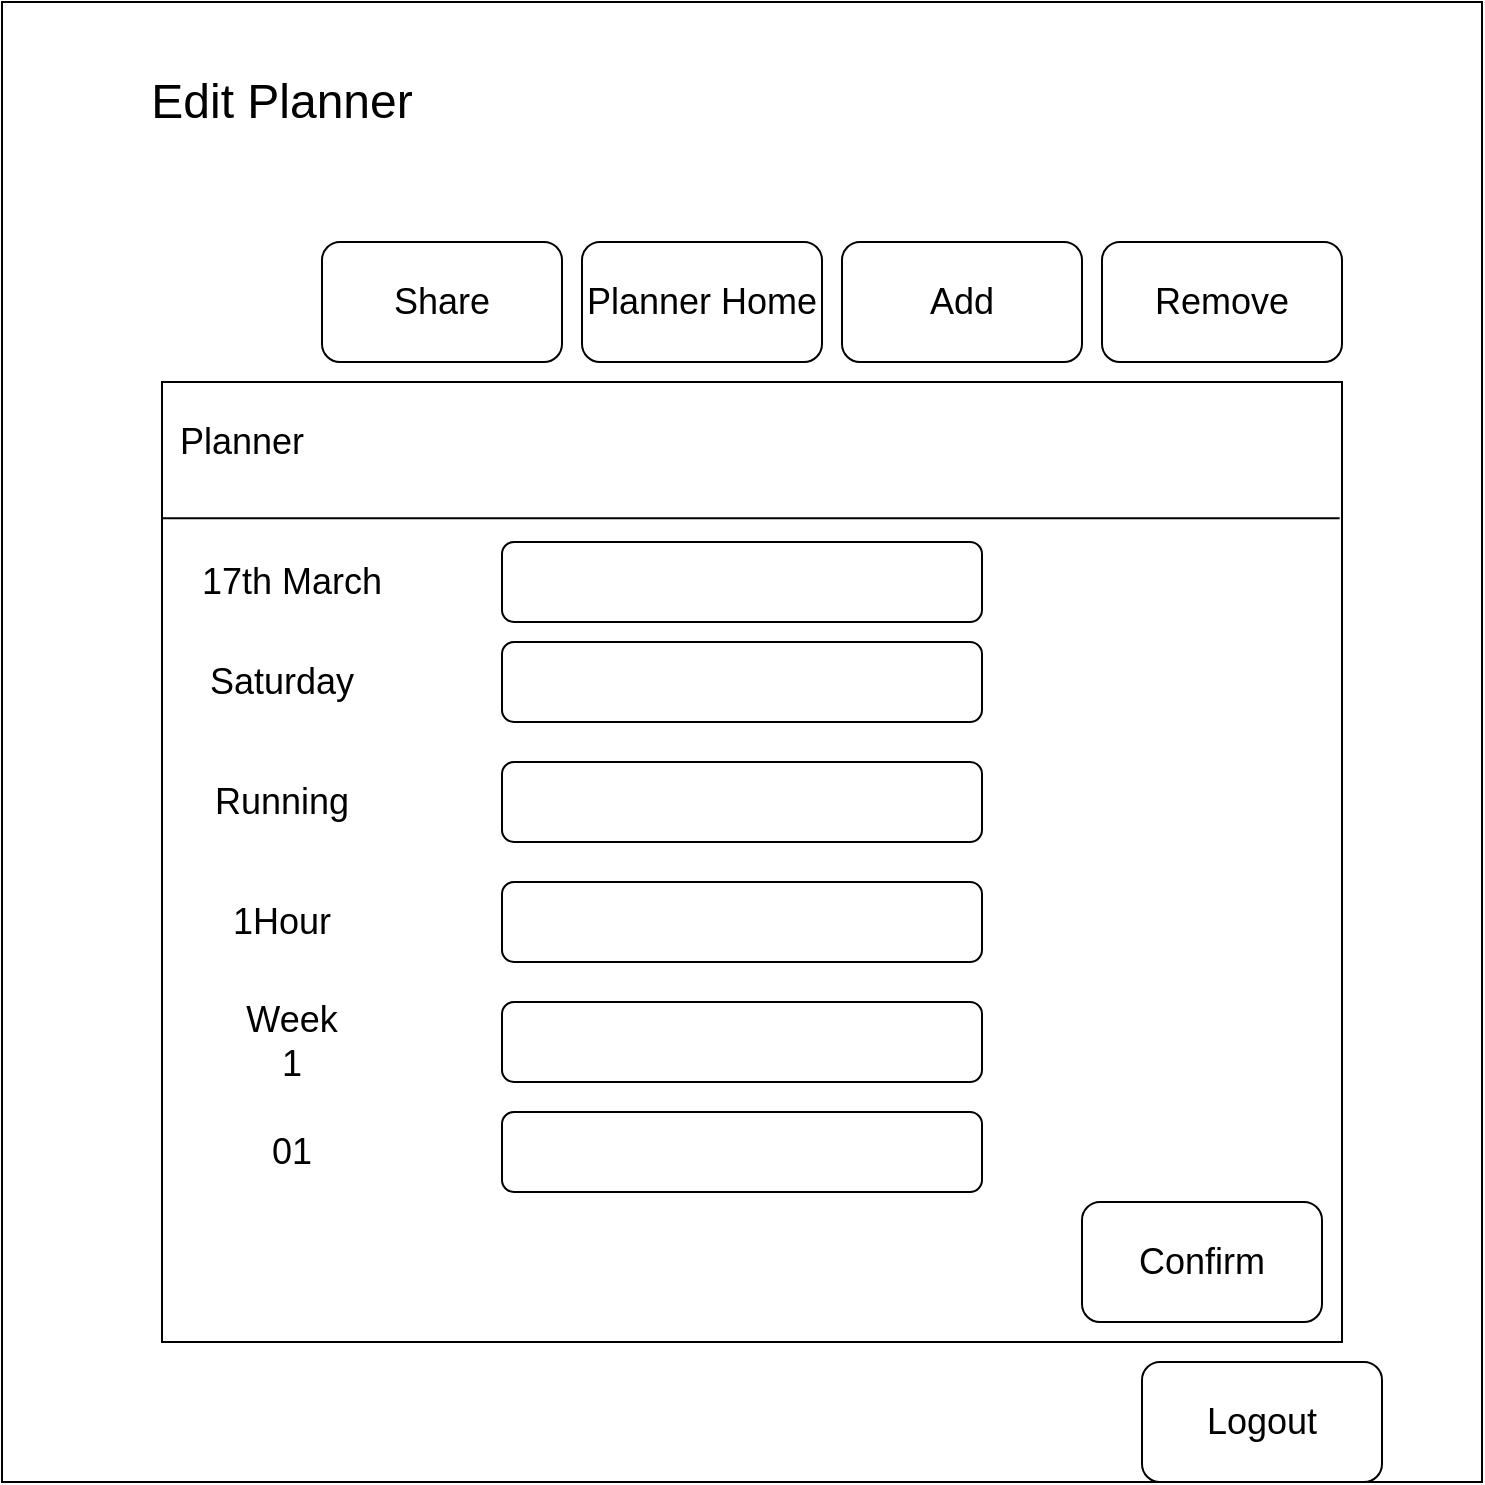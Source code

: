 <mxfile version="14.4.9" type="device"><diagram id="1hB7coj01yFAWDqV8DE3" name="Page-1"><mxGraphModel dx="1422" dy="705" grid="1" gridSize="10" guides="1" tooltips="1" connect="1" arrows="1" fold="1" page="1" pageScale="1" pageWidth="827" pageHeight="1169" math="0" shadow="0"><root><mxCell id="0"/><mxCell id="1" parent="0"/><mxCell id="mNAPMoqz9QyuTkC_9yun-9" value="" style="whiteSpace=wrap;html=1;aspect=fixed;" vertex="1" parent="1"><mxGeometry x="180" y="30" width="740" height="740" as="geometry"/></mxCell><mxCell id="mNAPMoqz9QyuTkC_9yun-10" value="&lt;font style=&quot;font-size: 24px&quot;&gt;Edit Planner&lt;/font&gt;" style="text;html=1;strokeColor=none;fillColor=none;align=center;verticalAlign=middle;whiteSpace=wrap;rounded=0;" vertex="1" parent="1"><mxGeometry x="200" y="70" width="240" height="20" as="geometry"/></mxCell><mxCell id="mNAPMoqz9QyuTkC_9yun-11" value="" style="rounded=0;whiteSpace=wrap;html=1;" vertex="1" parent="1"><mxGeometry x="260" y="220" width="590" height="480" as="geometry"/></mxCell><mxCell id="mNAPMoqz9QyuTkC_9yun-12" value="" style="endArrow=none;html=1;entryX=0.998;entryY=0.142;entryDx=0;entryDy=0;entryPerimeter=0;exitX=0;exitY=0.142;exitDx=0;exitDy=0;exitPerimeter=0;" edge="1" parent="1" source="mNAPMoqz9QyuTkC_9yun-11" target="mNAPMoqz9QyuTkC_9yun-11"><mxGeometry width="50" height="50" relative="1" as="geometry"><mxPoint x="340" y="340" as="sourcePoint"/><mxPoint x="390" y="290" as="targetPoint"/></mxGeometry></mxCell><mxCell id="mNAPMoqz9QyuTkC_9yun-13" value="&lt;font style=&quot;font-size: 18px&quot;&gt;Planner&lt;/font&gt;" style="text;html=1;strokeColor=none;fillColor=none;align=center;verticalAlign=middle;whiteSpace=wrap;rounded=0;" vertex="1" parent="1"><mxGeometry x="280" y="240" width="40" height="20" as="geometry"/></mxCell><mxCell id="mNAPMoqz9QyuTkC_9yun-14" value="&lt;font style=&quot;font-size: 18px&quot;&gt;Remove&lt;/font&gt;" style="rounded=1;whiteSpace=wrap;html=1;align=center;" vertex="1" parent="1"><mxGeometry x="730" y="150" width="120" height="60" as="geometry"/></mxCell><mxCell id="mNAPMoqz9QyuTkC_9yun-15" value="&lt;font style=&quot;font-size: 18px&quot;&gt;Add&lt;/font&gt;" style="rounded=1;whiteSpace=wrap;html=1;align=center;" vertex="1" parent="1"><mxGeometry x="600" y="150" width="120" height="60" as="geometry"/></mxCell><mxCell id="mNAPMoqz9QyuTkC_9yun-16" value="&lt;font style=&quot;font-size: 18px&quot;&gt;Planner Home&lt;/font&gt;" style="rounded=1;whiteSpace=wrap;html=1;align=center;" vertex="1" parent="1"><mxGeometry x="470" y="150" width="120" height="60" as="geometry"/></mxCell><mxCell id="mNAPMoqz9QyuTkC_9yun-17" value="&lt;font style=&quot;font-size: 18px&quot;&gt;Share&lt;/font&gt;" style="rounded=1;whiteSpace=wrap;html=1;align=center;" vertex="1" parent="1"><mxGeometry x="340" y="150" width="120" height="60" as="geometry"/></mxCell><mxCell id="mNAPMoqz9QyuTkC_9yun-18" value="&lt;font style=&quot;font-size: 18px&quot;&gt;Confirm&lt;/font&gt;" style="rounded=1;whiteSpace=wrap;html=1;align=center;" vertex="1" parent="1"><mxGeometry x="720" y="630" width="120" height="60" as="geometry"/></mxCell><mxCell id="mNAPMoqz9QyuTkC_9yun-19" value="" style="rounded=1;whiteSpace=wrap;html=1;" vertex="1" parent="1"><mxGeometry x="430" y="350" width="240" height="40" as="geometry"/></mxCell><mxCell id="mNAPMoqz9QyuTkC_9yun-20" value="" style="rounded=1;whiteSpace=wrap;html=1;" vertex="1" parent="1"><mxGeometry x="430" y="410" width="240" height="40" as="geometry"/></mxCell><mxCell id="mNAPMoqz9QyuTkC_9yun-21" value="" style="rounded=1;whiteSpace=wrap;html=1;" vertex="1" parent="1"><mxGeometry x="430" y="470" width="240" height="40" as="geometry"/></mxCell><mxCell id="mNAPMoqz9QyuTkC_9yun-22" value="" style="rounded=1;whiteSpace=wrap;html=1;" vertex="1" parent="1"><mxGeometry x="430" y="300" width="240" height="40" as="geometry"/></mxCell><mxCell id="mNAPMoqz9QyuTkC_9yun-23" value="" style="rounded=1;whiteSpace=wrap;html=1;" vertex="1" parent="1"><mxGeometry x="430" y="530" width="240" height="40" as="geometry"/></mxCell><mxCell id="mNAPMoqz9QyuTkC_9yun-24" value="" style="rounded=1;whiteSpace=wrap;html=1;" vertex="1" parent="1"><mxGeometry x="430" y="585" width="240" height="40" as="geometry"/></mxCell><mxCell id="mNAPMoqz9QyuTkC_9yun-25" value="&lt;font style=&quot;font-size: 18px&quot;&gt;17th March&lt;/font&gt;" style="text;html=1;strokeColor=none;fillColor=none;align=center;verticalAlign=middle;whiteSpace=wrap;rounded=0;" vertex="1" parent="1"><mxGeometry x="270" y="310" width="110" height="20" as="geometry"/></mxCell><mxCell id="mNAPMoqz9QyuTkC_9yun-26" value="&lt;span style=&quot;font-size: 18px&quot;&gt;01&lt;/span&gt;" style="text;html=1;strokeColor=none;fillColor=none;align=center;verticalAlign=middle;whiteSpace=wrap;rounded=0;" vertex="1" parent="1"><mxGeometry x="295" y="595" width="60" height="20" as="geometry"/></mxCell><mxCell id="mNAPMoqz9QyuTkC_9yun-27" value="&lt;span style=&quot;font-size: 18px&quot;&gt;Saturday&lt;/span&gt;" style="text;html=1;strokeColor=none;fillColor=none;align=center;verticalAlign=middle;whiteSpace=wrap;rounded=0;" vertex="1" parent="1"><mxGeometry x="300" y="360" width="40" height="20" as="geometry"/></mxCell><mxCell id="mNAPMoqz9QyuTkC_9yun-28" value="&lt;span style=&quot;font-size: 18px&quot;&gt;Running&lt;/span&gt;" style="text;html=1;strokeColor=none;fillColor=none;align=center;verticalAlign=middle;whiteSpace=wrap;rounded=0;" vertex="1" parent="1"><mxGeometry x="300" y="420" width="40" height="20" as="geometry"/></mxCell><mxCell id="mNAPMoqz9QyuTkC_9yun-29" value="&lt;span style=&quot;font-size: 18px&quot;&gt;1Hour&lt;/span&gt;" style="text;html=1;strokeColor=none;fillColor=none;align=center;verticalAlign=middle;whiteSpace=wrap;rounded=0;" vertex="1" parent="1"><mxGeometry x="300" y="480" width="40" height="20" as="geometry"/></mxCell><mxCell id="mNAPMoqz9QyuTkC_9yun-30" value="&lt;span style=&quot;font-size: 18px&quot;&gt;Week 1&lt;/span&gt;" style="text;html=1;strokeColor=none;fillColor=none;align=center;verticalAlign=middle;whiteSpace=wrap;rounded=0;" vertex="1" parent="1"><mxGeometry x="305" y="540" width="40" height="20" as="geometry"/></mxCell><mxCell id="mNAPMoqz9QyuTkC_9yun-31" value="&lt;font style=&quot;font-size: 18px&quot;&gt;Logout&lt;/font&gt;" style="rounded=1;whiteSpace=wrap;html=1;align=center;" vertex="1" parent="1"><mxGeometry x="750" y="710" width="120" height="60" as="geometry"/></mxCell></root></mxGraphModel></diagram></mxfile>